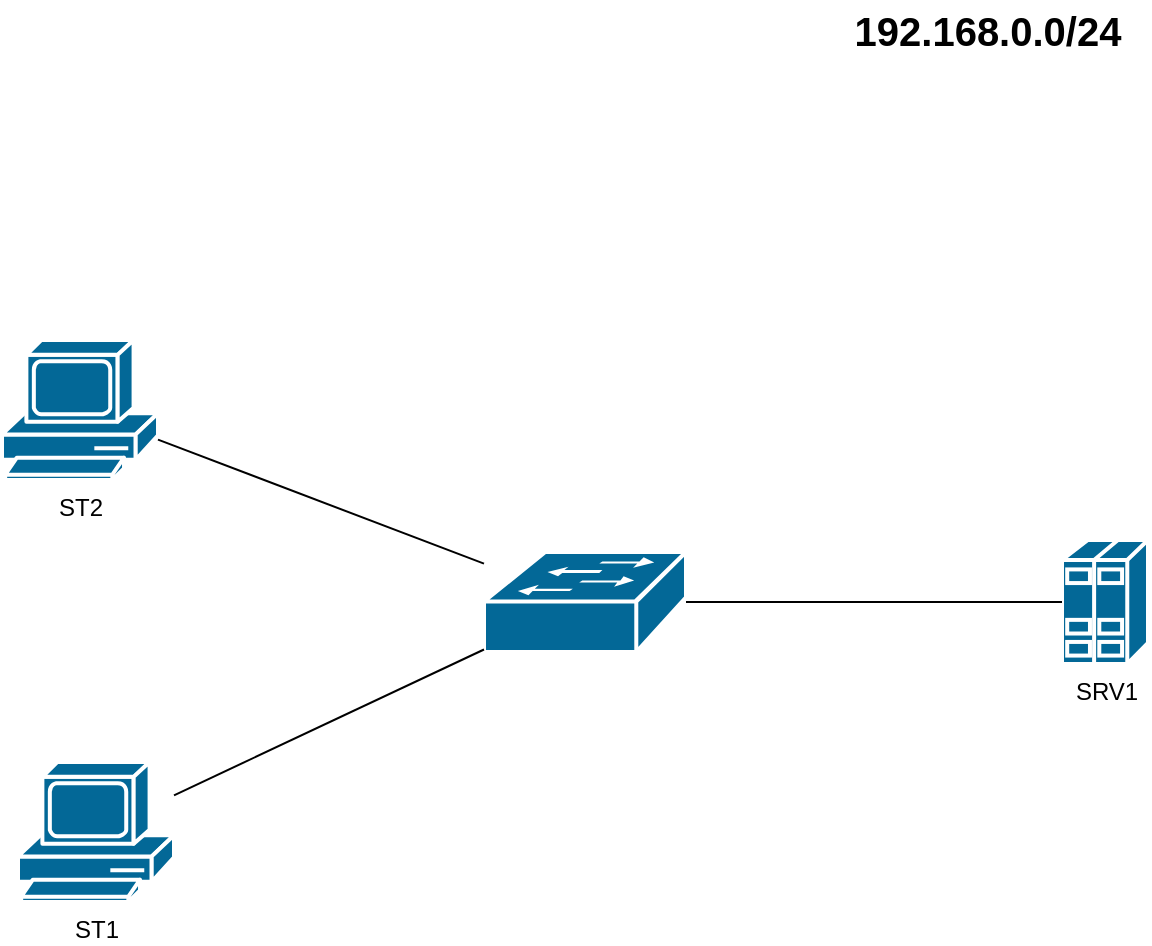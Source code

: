 <mxfile>
    <diagram id="IbmT0bzVlH76FRg3UiBn" name="Page-1">
        <mxGraphModel dx="1163" dy="779" grid="0" gridSize="10" guides="1" tooltips="1" connect="1" arrows="1" fold="1" page="1" pageScale="1" pageWidth="1654" pageHeight="1169" background="#ffffff" math="0" shadow="0">
            <root>
                <mxCell id="0"/>
                <mxCell id="1" parent="0"/>
                <mxCell id="2" value="" style="shape=mxgraph.cisco.switches.workgroup_switch;sketch=0;html=1;pointerEvents=1;dashed=0;fillColor=#036897;strokeColor=#ffffff;strokeWidth=2;verticalLabelPosition=bottom;verticalAlign=top;align=center;outlineConnect=0;" vertex="1" parent="1">
                    <mxGeometry x="647" y="342" width="101" height="50" as="geometry"/>
                </mxCell>
                <mxCell id="3" value="&lt;font color=&quot;#000000&quot;&gt;ST1&lt;/font&gt;" style="shape=mxgraph.cisco.computers_and_peripherals.pc;sketch=0;html=1;pointerEvents=1;dashed=0;fillColor=#036897;strokeColor=#ffffff;strokeWidth=2;verticalLabelPosition=bottom;verticalAlign=top;align=center;outlineConnect=0;" vertex="1" parent="1">
                    <mxGeometry x="414" y="447" width="78" height="70" as="geometry"/>
                </mxCell>
                <mxCell id="4" value="&lt;font color=&quot;#000000&quot;&gt;ST2&lt;/font&gt;" style="shape=mxgraph.cisco.computers_and_peripherals.pc;sketch=0;html=1;pointerEvents=1;dashed=0;fillColor=#036897;strokeColor=#ffffff;strokeWidth=2;verticalLabelPosition=bottom;verticalAlign=top;align=center;outlineConnect=0;" vertex="1" parent="1">
                    <mxGeometry x="406" y="236" width="78" height="70" as="geometry"/>
                </mxCell>
                <mxCell id="5" value="&lt;font color=&quot;#000000&quot;&gt;SRV1&lt;/font&gt;" style="shape=mxgraph.cisco.servers.standard_host;sketch=0;html=1;pointerEvents=1;dashed=0;fillColor=#036897;strokeColor=#ffffff;strokeWidth=2;verticalLabelPosition=bottom;verticalAlign=top;align=center;outlineConnect=0;" vertex="1" parent="1">
                    <mxGeometry x="936" y="336" width="43" height="62" as="geometry"/>
                </mxCell>
                <mxCell id="6" value="" style="endArrow=none;html=1;fontColor=#000000;strokeColor=#000000;" edge="1" parent="1" source="4" target="2">
                    <mxGeometry width="50" height="50" relative="1" as="geometry">
                        <mxPoint x="594" y="277" as="sourcePoint"/>
                        <mxPoint x="644" y="227" as="targetPoint"/>
                    </mxGeometry>
                </mxCell>
                <mxCell id="7" value="" style="endArrow=none;html=1;strokeColor=#000000;fontColor=#000000;" edge="1" parent="1" source="3" target="2">
                    <mxGeometry width="50" height="50" relative="1" as="geometry">
                        <mxPoint x="691" y="581" as="sourcePoint"/>
                        <mxPoint x="741" y="531" as="targetPoint"/>
                    </mxGeometry>
                </mxCell>
                <mxCell id="8" value="" style="endArrow=none;html=1;strokeColor=#000000;fontColor=#000000;" edge="1" parent="1" source="2" target="5">
                    <mxGeometry width="50" height="50" relative="1" as="geometry">
                        <mxPoint x="853" y="511" as="sourcePoint"/>
                        <mxPoint x="903" y="461" as="targetPoint"/>
                    </mxGeometry>
                </mxCell>
                <mxCell id="9" value="192.168.0.0/24" style="text;html=1;strokeColor=none;fillColor=none;align=center;verticalAlign=middle;whiteSpace=wrap;rounded=0;fontColor=#000000;fontStyle=1;fontSize=20;" vertex="1" parent="1">
                    <mxGeometry x="837" y="66" width="124" height="30" as="geometry"/>
                </mxCell>
            </root>
        </mxGraphModel>
    </diagram>
</mxfile>